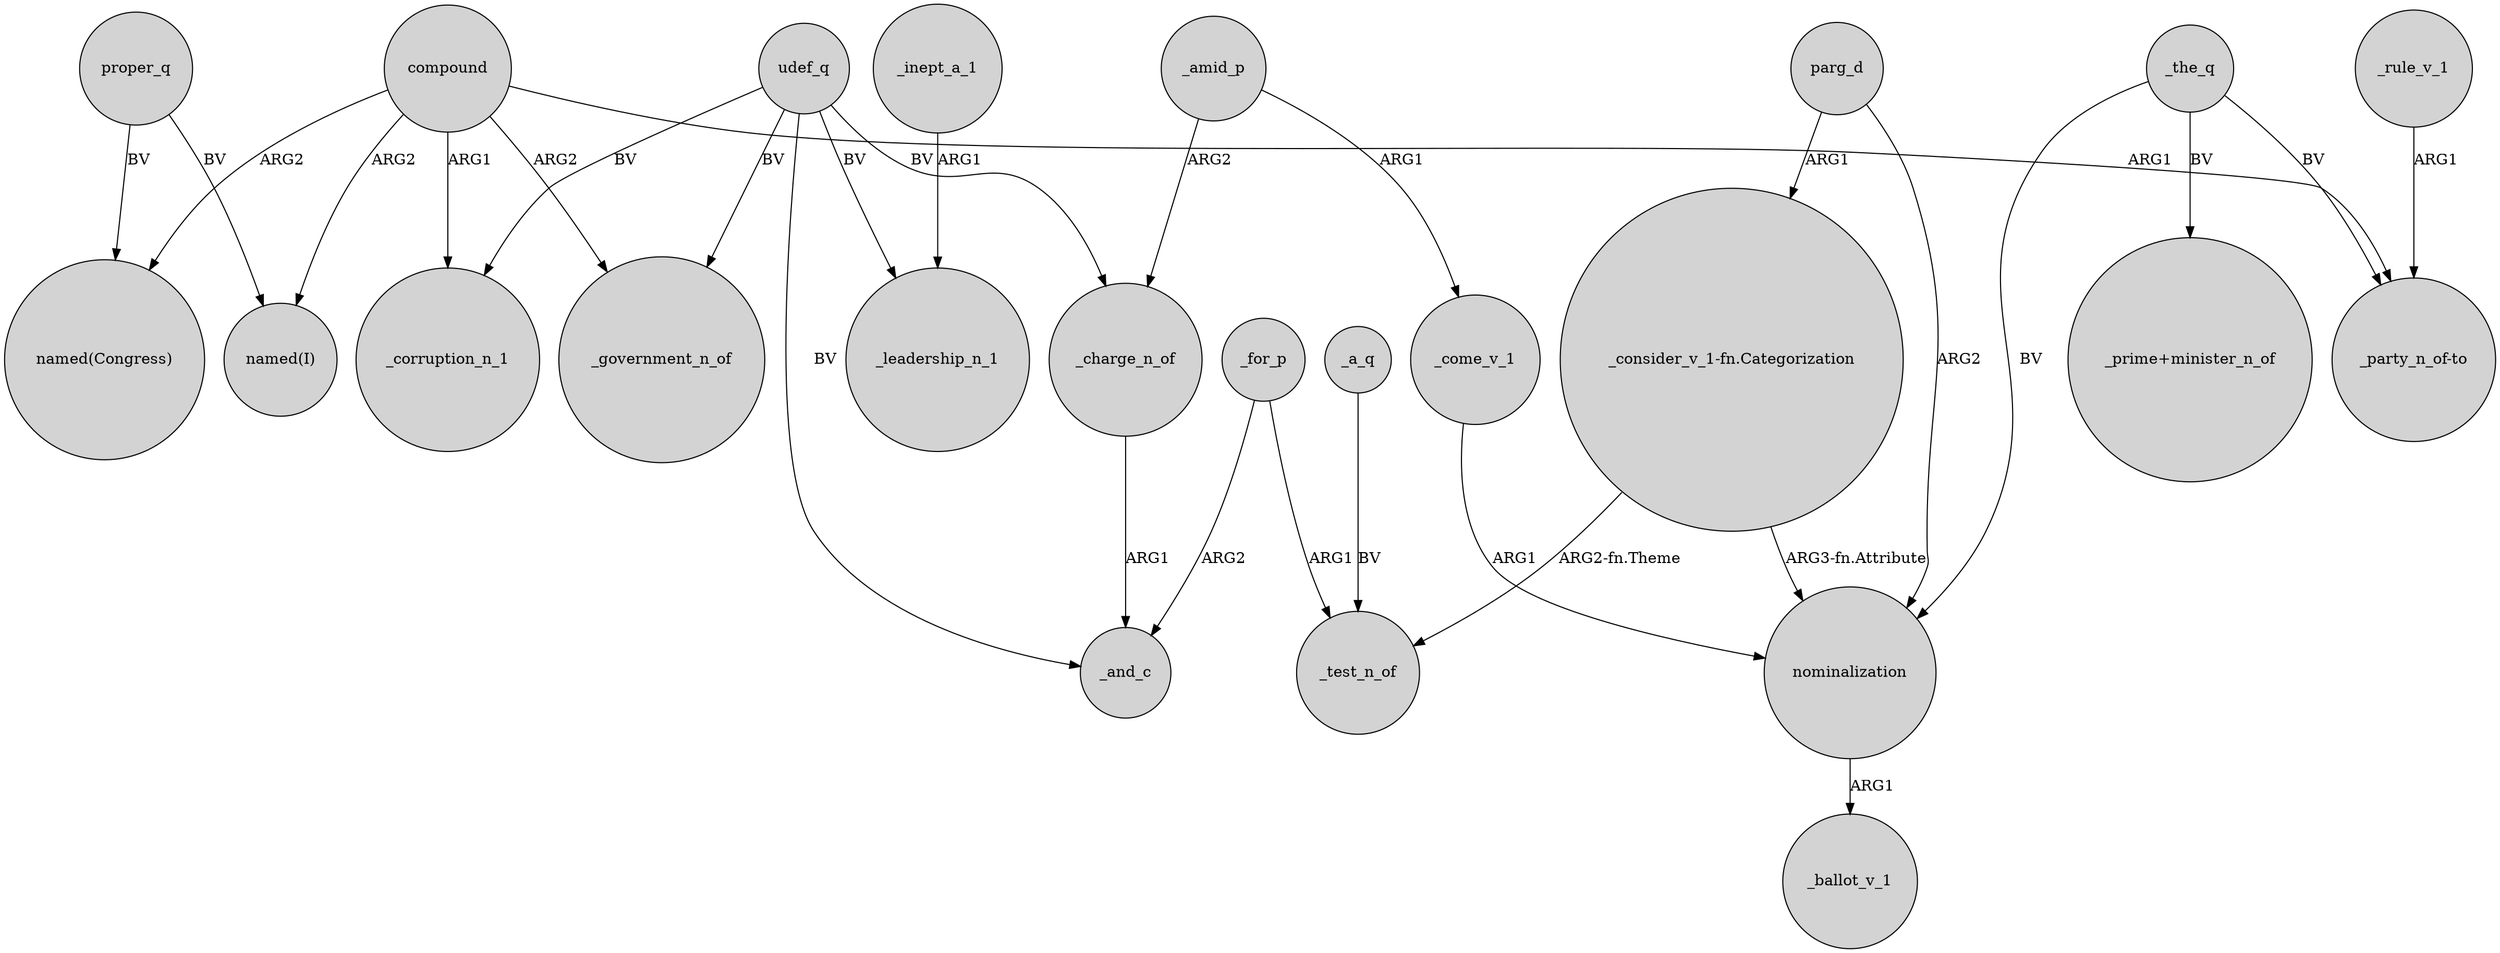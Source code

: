 digraph {
	node [shape=circle style=filled]
	compound -> "named(I)" [label=ARG2]
	_the_q -> "_prime+minister_n_of" [label=BV]
	compound -> _government_n_of [label=ARG2]
	udef_q -> _government_n_of [label=BV]
	"_consider_v_1-fn.Categorization" -> _test_n_of [label="ARG2-fn.Theme"]
	_for_p -> _test_n_of [label=ARG1]
	parg_d -> "_consider_v_1-fn.Categorization" [label=ARG1]
	_for_p -> _and_c [label=ARG2]
	_a_q -> _test_n_of [label=BV]
	_rule_v_1 -> "_party_n_of-to" [label=ARG1]
	_amid_p -> _charge_n_of [label=ARG2]
	udef_q -> _charge_n_of [label=BV]
	_amid_p -> _come_v_1 [label=ARG1]
	"_consider_v_1-fn.Categorization" -> nominalization [label="ARG3-fn.Attribute"]
	proper_q -> "named(Congress)" [label=BV]
	_inept_a_1 -> _leadership_n_1 [label=ARG1]
	_come_v_1 -> nominalization [label=ARG1]
	compound -> _corruption_n_1 [label=ARG1]
	nominalization -> _ballot_v_1 [label=ARG1]
	parg_d -> nominalization [label=ARG2]
	_charge_n_of -> _and_c [label=ARG1]
	udef_q -> _corruption_n_1 [label=BV]
	compound -> "named(Congress)" [label=ARG2]
	udef_q -> _and_c [label=BV]
	_the_q -> "_party_n_of-to" [label=BV]
	udef_q -> _leadership_n_1 [label=BV]
	proper_q -> "named(I)" [label=BV]
	_the_q -> nominalization [label=BV]
	compound -> "_party_n_of-to" [label=ARG1]
}
